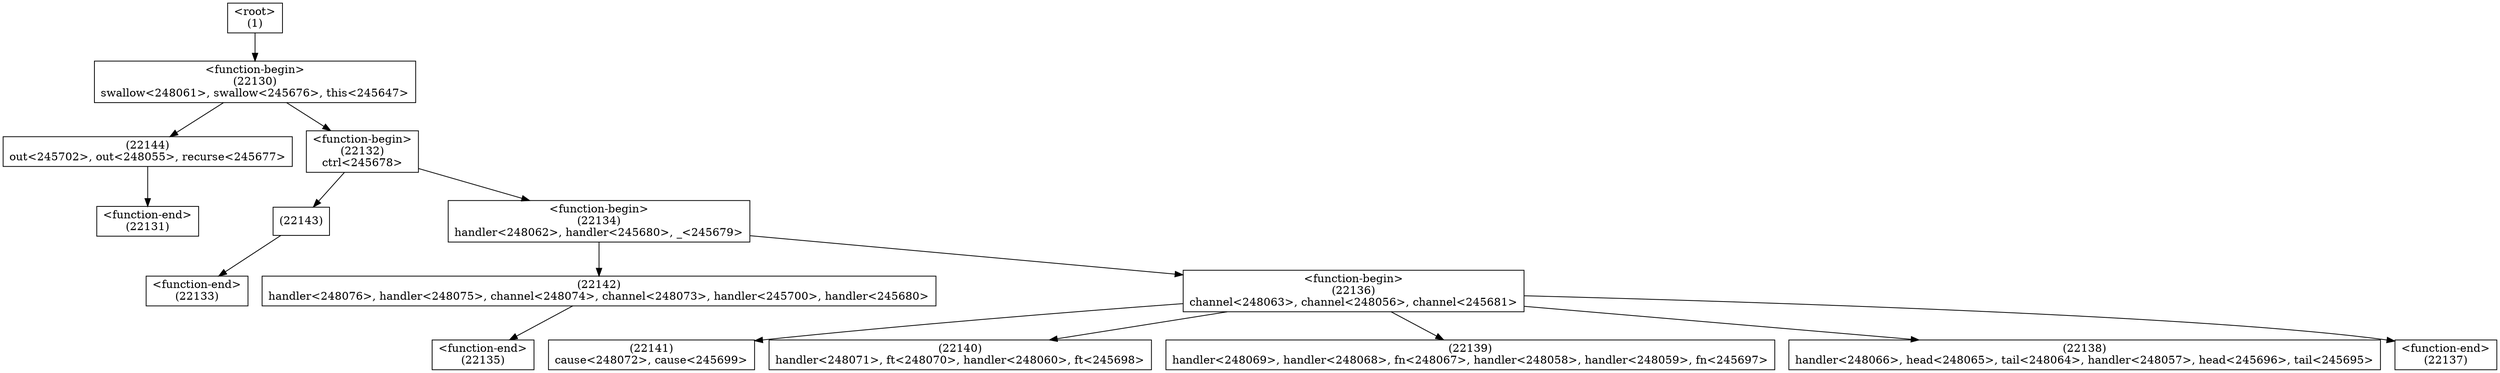 digraph graphname {
n22144 [shape=box,label="(22144)\nout<245702>, out<248055>, recurse<245677>"];
n22144 -> n22131;
n22143 [shape=box,label="(22143)"];
n22143 -> n22133;
n22142 [shape=box,label="(22142)\nhandler<248076>, handler<248075>, channel<248074>, channel<248073>, handler<245700>, handler<245680>"];
n22142 -> n22135;
n22141 [shape=box,label="(22141)\ncause<248072>, cause<245699>"];
n22140 [shape=box,label="(22140)\nhandler<248071>, ft<248070>, handler<248060>, ft<245698>"];
n22139 [shape=box,label="(22139)\nhandler<248069>, handler<248068>, fn<248067>, handler<248058>, handler<248059>, fn<245697>"];
n22138 [shape=box,label="(22138)\nhandler<248066>, head<248065>, tail<248064>, handler<248057>, head<245696>, tail<245695>"];
n22137 [shape=box,label="<function-end>
(22137)"];
n22136 [shape=box,label="<function-begin>
(22136)\nchannel<248063>, channel<248056>, channel<245681>"];
n22136 -> n22138;
n22136 -> n22139;
n22136 -> n22140;
n22136 -> n22137;
n22136 -> n22141;
n22135 [shape=box,label="<function-end>
(22135)"];
n22134 [shape=box,label="<function-begin>
(22134)\nhandler<248062>, handler<245680>, _<245679>"];
n22134 -> n22136;
n22134 -> n22142;
n22133 [shape=box,label="<function-end>
(22133)"];
n22132 [shape=box,label="<function-begin>
(22132)\nctrl<245678>"];
n22132 -> n22134;
n22132 -> n22143;
n22131 [shape=box,label="<function-end>
(22131)"];
n22130 [shape=box,label="<function-begin>
(22130)\nswallow<248061>, swallow<245676>, this<245647>"];
n22130 -> n22132;
n22130 -> n22144;
n1 [shape=box,label="<root>
(1)"];
n1 -> n22130;
}
